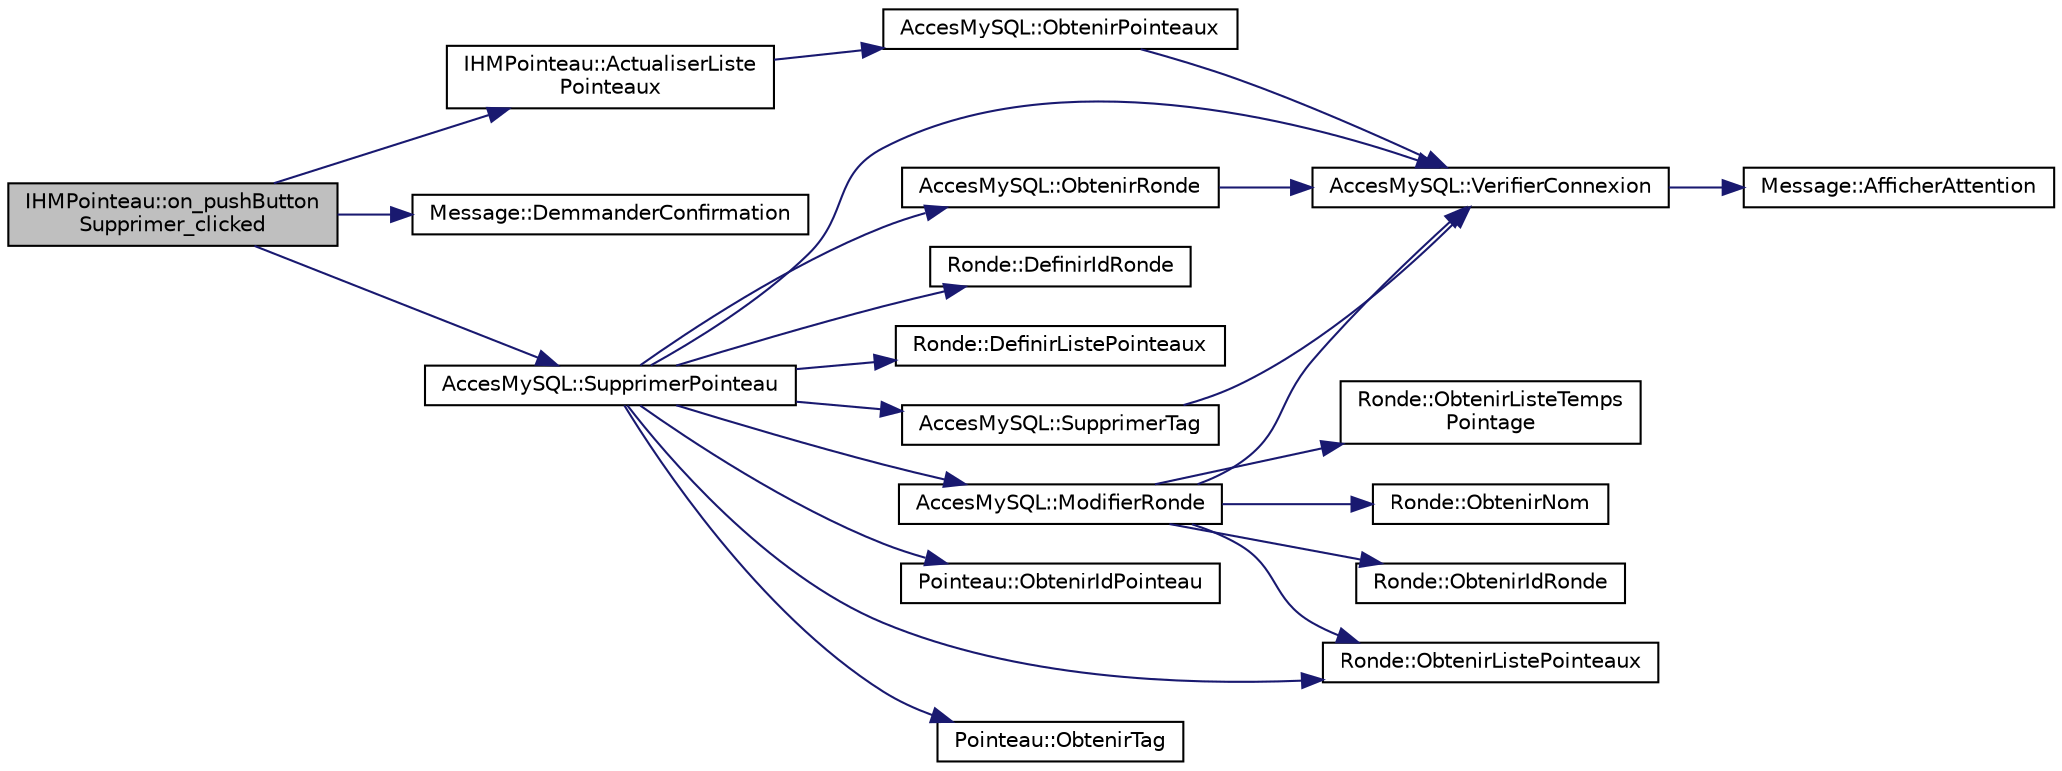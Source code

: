 digraph "IHMPointeau::on_pushButtonSupprimer_clicked"
{
 // LATEX_PDF_SIZE
  edge [fontname="Helvetica",fontsize="10",labelfontname="Helvetica",labelfontsize="10"];
  node [fontname="Helvetica",fontsize="10",shape=record];
  rankdir="LR";
  Node1 [label="IHMPointeau::on_pushButton\lSupprimer_clicked",height=0.2,width=0.4,color="black", fillcolor="grey75", style="filled", fontcolor="black",tooltip="IHMPointeau::on_pushButtonSupprimer_clicked Lors du clic sur le bouton supprimer, on demande confirma..."];
  Node1 -> Node2 [color="midnightblue",fontsize="10",style="solid"];
  Node2 [label="IHMPointeau::ActualiserListe\lPointeaux",height=0.2,width=0.4,color="black", fillcolor="white", style="filled",URL="$class_i_h_m_pointeau.html#a4efeb3fbb0ebc9bddb7b05fd43657e7b",tooltip="---------------—PRIVATE---------------—///"];
  Node2 -> Node3 [color="midnightblue",fontsize="10",style="solid"];
  Node3 [label="AccesMySQL::ObtenirPointeaux",height=0.2,width=0.4,color="black", fillcolor="white", style="filled",URL="$class_acces_my_s_q_l.html#a8b1720e4b2603e730c9e194f52bb4108",tooltip="AccesMySQL::ObtenirPointeau Permet d'obtenir la liste de tous les pointeaux présents dans la base de ..."];
  Node3 -> Node4 [color="midnightblue",fontsize="10",style="solid"];
  Node4 [label="AccesMySQL::VerifierConnexion",height=0.2,width=0.4,color="black", fillcolor="white", style="filled",URL="$class_acces_my_s_q_l.html#ae2b42d87939b253b3cccb1a69b49cc51",tooltip=" "];
  Node4 -> Node5 [color="midnightblue",fontsize="10",style="solid"];
  Node5 [label="Message::AfficherAttention",height=0.2,width=0.4,color="black", fillcolor="white", style="filled",URL="$class_message.html#ac86f47b97c03cd86df0f23a28ea8a0a9",tooltip="Message::AfficherAttention Permet d'afficher l'information passé en paramètre dans un popup avec une ..."];
  Node1 -> Node6 [color="midnightblue",fontsize="10",style="solid"];
  Node6 [label="Message::DemmanderConfirmation",height=0.2,width=0.4,color="black", fillcolor="white", style="filled",URL="$class_message.html#a0c6e95e7b1707ed6ea924f14d5a8943f",tooltip="Message::DemmanderConfirmation."];
  Node1 -> Node7 [color="midnightblue",fontsize="10",style="solid"];
  Node7 [label="AccesMySQL::SupprimerPointeau",height=0.2,width=0.4,color="black", fillcolor="white", style="filled",URL="$class_acces_my_s_q_l.html#aefb82e62948774b7ecc0012e08a5d89f",tooltip="AccesMySQL::SupprimerPointeau."];
  Node7 -> Node8 [color="midnightblue",fontsize="10",style="solid"];
  Node8 [label="Ronde::DefinirIdRonde",height=0.2,width=0.4,color="black", fillcolor="white", style="filled",URL="$class_ronde.html#a5f2ab043fa46c4156e6540b10285a0fc",tooltip=" "];
  Node7 -> Node9 [color="midnightblue",fontsize="10",style="solid"];
  Node9 [label="Ronde::DefinirListePointeaux",height=0.2,width=0.4,color="black", fillcolor="white", style="filled",URL="$class_ronde.html#ae80cfd3f73ab71474aa2b233b6e94eac",tooltip=" "];
  Node7 -> Node10 [color="midnightblue",fontsize="10",style="solid"];
  Node10 [label="AccesMySQL::ModifierRonde",height=0.2,width=0.4,color="black", fillcolor="white", style="filled",URL="$class_acces_my_s_q_l.html#a1d62c8e9d25053a5247ac1ad451528da",tooltip="AccesMySQL::ModifierRonde Permet de modifier les information d'une ronde dans la base de données."];
  Node10 -> Node11 [color="midnightblue",fontsize="10",style="solid"];
  Node11 [label="Ronde::ObtenirIdRonde",height=0.2,width=0.4,color="black", fillcolor="white", style="filled",URL="$class_ronde.html#a61f4a4424698eebfb4c872c33e890463",tooltip=" "];
  Node10 -> Node12 [color="midnightblue",fontsize="10",style="solid"];
  Node12 [label="Ronde::ObtenirListePointeaux",height=0.2,width=0.4,color="black", fillcolor="white", style="filled",URL="$class_ronde.html#a1e49a3028f0d60a9163583a160118f19",tooltip=" "];
  Node10 -> Node13 [color="midnightblue",fontsize="10",style="solid"];
  Node13 [label="Ronde::ObtenirListeTemps\lPointage",height=0.2,width=0.4,color="black", fillcolor="white", style="filled",URL="$class_ronde.html#ac625099a69c7abadefec375bd7121869",tooltip=" "];
  Node10 -> Node14 [color="midnightblue",fontsize="10",style="solid"];
  Node14 [label="Ronde::ObtenirNom",height=0.2,width=0.4,color="black", fillcolor="white", style="filled",URL="$class_ronde.html#add1831c12866ea50cf114695959de6eb",tooltip=" "];
  Node10 -> Node4 [color="midnightblue",fontsize="10",style="solid"];
  Node7 -> Node15 [color="midnightblue",fontsize="10",style="solid"];
  Node15 [label="Pointeau::ObtenirIdPointeau",height=0.2,width=0.4,color="black", fillcolor="white", style="filled",URL="$class_pointeau.html#ab99d1ff87548f65e2b320695373053d3",tooltip=" "];
  Node7 -> Node12 [color="midnightblue",fontsize="10",style="solid"];
  Node7 -> Node16 [color="midnightblue",fontsize="10",style="solid"];
  Node16 [label="AccesMySQL::ObtenirRonde",height=0.2,width=0.4,color="black", fillcolor="white", style="filled",URL="$class_acces_my_s_q_l.html#a80605d847376e0cc4129d555068c405f",tooltip="AccesMySQL::ObtenirRonde Permet d'obtenir la ronde d'on l'id est passé en paramètre."];
  Node16 -> Node4 [color="midnightblue",fontsize="10",style="solid"];
  Node7 -> Node17 [color="midnightblue",fontsize="10",style="solid"];
  Node17 [label="Pointeau::ObtenirTag",height=0.2,width=0.4,color="black", fillcolor="white", style="filled",URL="$class_pointeau.html#a7c0cda6768430b805bc1d094f2505999",tooltip=" "];
  Node7 -> Node18 [color="midnightblue",fontsize="10",style="solid"];
  Node18 [label="AccesMySQL::SupprimerTag",height=0.2,width=0.4,color="black", fillcolor="white", style="filled",URL="$class_acces_my_s_q_l.html#a6b71fa3702248deaffb1eca8a3a5320e",tooltip=" "];
  Node18 -> Node4 [color="midnightblue",fontsize="10",style="solid"];
  Node7 -> Node4 [color="midnightblue",fontsize="10",style="solid"];
}
